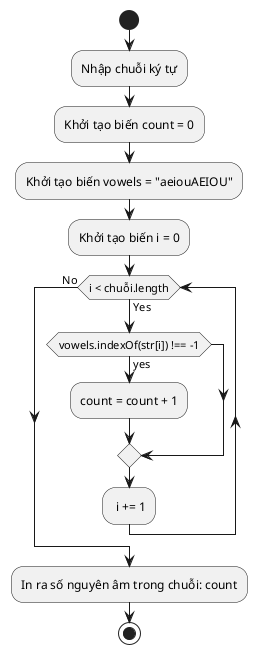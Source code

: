 @startuml 8a
start
:Nhập chuỗi ký tự;
:Khởi tạo biến count = 0;
:Khởi tạo biến vowels = "aeiouAEIOU";
:Khởi tạo biến i = 0;
while (i < chuỗi.length) is (Yes)
    if (vowels.indexOf(str[i]) !== -1) then (yes)
        :count = count + 1;
    endif
    : i += 1;
endwhile (No)
:In ra số nguyên âm trong chuỗi: count;
stop
@enduml
